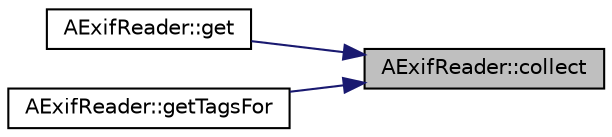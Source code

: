 digraph "AExifReader::collect"
{
 // LATEX_PDF_SIZE
  edge [fontname="Helvetica",fontsize="10",labelfontname="Helvetica",labelfontsize="10"];
  node [fontname="Helvetica",fontsize="10",shape=record];
  rankdir="RL";
  Node1 [label="AExifReader::collect",height=0.2,width=0.4,color="black", fillcolor="grey75", style="filled", fontcolor="black",tooltip=" "];
  Node1 -> Node2 [dir="back",color="midnightblue",fontsize="10",style="solid",fontname="Helvetica"];
  Node2 [label="AExifReader::get",height=0.2,width=0.4,color="black", fillcolor="white", style="filled",URL="$class_a_exif_reader.html#a97ad78baf771eb511919ec5f2c73bf7d",tooltip=" "];
  Node1 -> Node3 [dir="back",color="midnightblue",fontsize="10",style="solid",fontname="Helvetica"];
  Node3 [label="AExifReader::getTagsFor",height=0.2,width=0.4,color="black", fillcolor="white", style="filled",URL="$class_a_exif_reader.html#aa1cca01f1d02380375ccd6ec4773d7ec",tooltip=" "];
}
